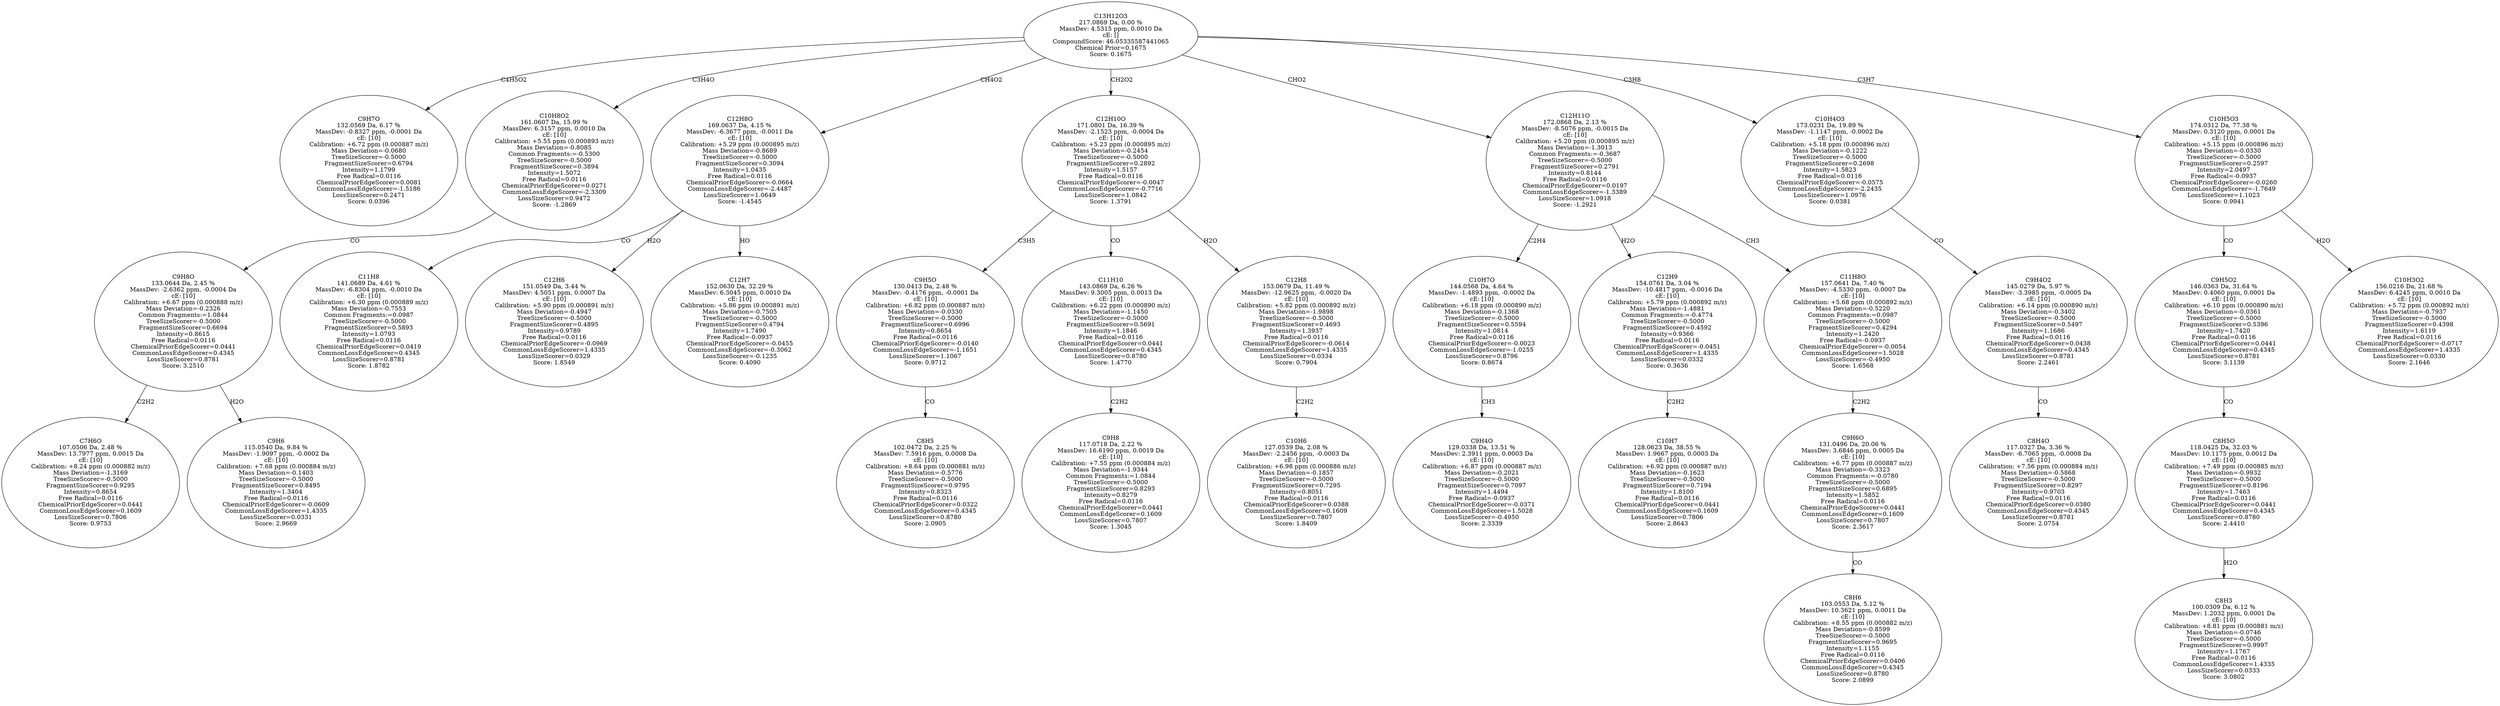 strict digraph {
v1 [label="C9H7O\n132.0569 Da, 6.17 %\nMassDev: -0.8327 ppm, -0.0001 Da\ncE: [10]\nCalibration: +6.72 ppm (0.000887 m/z)\nMass Deviation=-0.0680\nTreeSizeScorer=-0.5000\nFragmentSizeScorer=0.6794\nIntensity=1.1799\nFree Radical=0.0116\nChemicalPriorEdgeScorer=0.0081\nCommonLossEdgeScorer=-1.5186\nLossSizeScorer=0.2471\nScore: 0.0396"];
v2 [label="C7H6O\n107.0506 Da, 2.48 %\nMassDev: 13.7977 ppm, 0.0015 Da\ncE: [10]\nCalibration: +8.24 ppm (0.000882 m/z)\nMass Deviation=-1.3169\nTreeSizeScorer=-0.5000\nFragmentSizeScorer=0.9295\nIntensity=0.8654\nFree Radical=0.0116\nChemicalPriorEdgeScorer=0.0441\nCommonLossEdgeScorer=0.1609\nLossSizeScorer=0.7806\nScore: 0.9753"];
v3 [label="C9H6\n115.0540 Da, 9.84 %\nMassDev: -1.9097 ppm, -0.0002 Da\ncE: [10]\nCalibration: +7.68 ppm (0.000884 m/z)\nMass Deviation=-0.1403\nTreeSizeScorer=-0.5000\nFragmentSizeScorer=0.8495\nIntensity=1.3404\nFree Radical=0.0116\nChemicalPriorEdgeScorer=-0.0609\nCommonLossEdgeScorer=1.4335\nLossSizeScorer=0.0331\nScore: 2.9669"];
v4 [label="C9H8O\n133.0644 Da, 2.45 %\nMassDev: -2.6362 ppm, -0.0004 Da\ncE: [10]\nCalibration: +6.67 ppm (0.000888 m/z)\nMass Deviation=-0.2326\nCommon Fragments:=1.0844\nTreeSizeScorer=-0.5000\nFragmentSizeScorer=0.6694\nIntensity=0.8615\nFree Radical=0.0116\nChemicalPriorEdgeScorer=0.0441\nCommonLossEdgeScorer=0.4345\nLossSizeScorer=0.8781\nScore: 3.2510"];
v5 [label="C10H8O2\n161.0607 Da, 15.99 %\nMassDev: 6.3157 ppm, 0.0010 Da\ncE: [10]\nCalibration: +5.55 ppm (0.000893 m/z)\nMass Deviation=-0.8085\nCommon Fragments:=-0.5300\nTreeSizeScorer=-0.5000\nFragmentSizeScorer=0.3894\nIntensity=1.5072\nFree Radical=0.0116\nChemicalPriorEdgeScorer=0.0271\nCommonLossEdgeScorer=-2.3309\nLossSizeScorer=0.9472\nScore: -1.2869"];
v6 [label="C11H8\n141.0689 Da, 4.61 %\nMassDev: -6.8304 ppm, -0.0010 Da\ncE: [10]\nCalibration: +6.30 ppm (0.000889 m/z)\nMass Deviation=-0.7553\nCommon Fragments:=0.0987\nTreeSizeScorer=-0.5000\nFragmentSizeScorer=0.5893\nIntensity=1.0793\nFree Radical=0.0116\nChemicalPriorEdgeScorer=0.0419\nCommonLossEdgeScorer=0.4345\nLossSizeScorer=0.8781\nScore: 1.8782"];
v7 [label="C12H6\n151.0549 Da, 3.44 %\nMassDev: 4.5051 ppm, 0.0007 Da\ncE: [10]\nCalibration: +5.90 ppm (0.000891 m/z)\nMass Deviation=-0.4947\nTreeSizeScorer=-0.5000\nFragmentSizeScorer=0.4895\nIntensity=0.9789\nFree Radical=0.0116\nChemicalPriorEdgeScorer=-0.0969\nCommonLossEdgeScorer=1.4335\nLossSizeScorer=0.0329\nScore: 1.8549"];
v8 [label="C12H7\n152.0630 Da, 32.29 %\nMassDev: 6.3045 ppm, 0.0010 Da\ncE: [10]\nCalibration: +5.86 ppm (0.000891 m/z)\nMass Deviation=-0.7505\nTreeSizeScorer=-0.5000\nFragmentSizeScorer=0.4794\nIntensity=1.7490\nFree Radical=-0.0937\nChemicalPriorEdgeScorer=-0.0455\nCommonLossEdgeScorer=-0.3062\nLossSizeScorer=-0.1235\nScore: 0.4090"];
v9 [label="C12H8O\n169.0637 Da, 4.15 %\nMassDev: -6.3677 ppm, -0.0011 Da\ncE: [10]\nCalibration: +5.29 ppm (0.000895 m/z)\nMass Deviation=-0.8689\nTreeSizeScorer=-0.5000\nFragmentSizeScorer=0.3094\nIntensity=1.0435\nFree Radical=0.0116\nChemicalPriorEdgeScorer=-0.0664\nCommonLossEdgeScorer=-2.4487\nLossSizeScorer=1.0649\nScore: -1.4545"];
v10 [label="C8H5\n102.0472 Da, 2.25 %\nMassDev: 7.5916 ppm, 0.0008 Da\ncE: [10]\nCalibration: +8.64 ppm (0.000881 m/z)\nMass Deviation=-0.5776\nTreeSizeScorer=-0.5000\nFragmentSizeScorer=0.9795\nIntensity=0.8323\nFree Radical=0.0116\nChemicalPriorEdgeScorer=0.0322\nCommonLossEdgeScorer=0.4345\nLossSizeScorer=0.8780\nScore: 2.0905"];
v11 [label="C9H5O\n130.0413 Da, 2.48 %\nMassDev: -0.4176 ppm, -0.0001 Da\ncE: [10]\nCalibration: +6.82 ppm (0.000887 m/z)\nMass Deviation=-0.0330\nTreeSizeScorer=-0.5000\nFragmentSizeScorer=0.6996\nIntensity=0.8654\nFree Radical=0.0116\nChemicalPriorEdgeScorer=-0.0140\nCommonLossEdgeScorer=-1.1651\nLossSizeScorer=1.1067\nScore: 0.9712"];
v12 [label="C9H8\n117.0718 Da, 2.22 %\nMassDev: 16.6190 ppm, 0.0019 Da\ncE: [10]\nCalibration: +7.55 ppm (0.000884 m/z)\nMass Deviation=-1.9344\nCommon Fragments:=1.0844\nTreeSizeScorer=-0.5000\nFragmentSizeScorer=0.8293\nIntensity=0.8279\nFree Radical=0.0116\nChemicalPriorEdgeScorer=0.0441\nCommonLossEdgeScorer=0.1609\nLossSizeScorer=0.7807\nScore: 1.3045"];
v13 [label="C11H10\n143.0869 Da, 6.26 %\nMassDev: 9.3005 ppm, 0.0013 Da\ncE: [10]\nCalibration: +6.22 ppm (0.000890 m/z)\nMass Deviation=-1.1450\nTreeSizeScorer=-0.5000\nFragmentSizeScorer=0.5691\nIntensity=1.1846\nFree Radical=0.0116\nChemicalPriorEdgeScorer=0.0441\nCommonLossEdgeScorer=0.4345\nLossSizeScorer=0.8780\nScore: 1.4770"];
v14 [label="C10H6\n127.0539 Da, 2.08 %\nMassDev: -2.2456 ppm, -0.0003 Da\ncE: [10]\nCalibration: +6.98 ppm (0.000886 m/z)\nMass Deviation=-0.1857\nTreeSizeScorer=-0.5000\nFragmentSizeScorer=0.7295\nIntensity=0.8051\nFree Radical=0.0116\nChemicalPriorEdgeScorer=0.0388\nCommonLossEdgeScorer=0.1609\nLossSizeScorer=0.7807\nScore: 1.8409"];
v15 [label="C12H8\n153.0679 Da, 11.49 %\nMassDev: -12.9625 ppm, -0.0020 Da\ncE: [10]\nCalibration: +5.82 ppm (0.000892 m/z)\nMass Deviation=-1.9898\nTreeSizeScorer=-0.5000\nFragmentSizeScorer=0.4693\nIntensity=1.3937\nFree Radical=0.0116\nChemicalPriorEdgeScorer=-0.0614\nCommonLossEdgeScorer=1.4335\nLossSizeScorer=0.0334\nScore: 0.7904"];
v16 [label="C12H10O\n171.0801 Da, 16.39 %\nMassDev: -2.1523 ppm, -0.0004 Da\ncE: [10]\nCalibration: +5.23 ppm (0.000895 m/z)\nMass Deviation=-0.2454\nTreeSizeScorer=-0.5000\nFragmentSizeScorer=0.2892\nIntensity=1.5157\nFree Radical=0.0116\nChemicalPriorEdgeScorer=-0.0047\nCommonLossEdgeScorer=-0.7716\nLossSizeScorer=1.0842\nScore: 1.3791"];
v17 [label="C9H4O\n129.0338 Da, 13.51 %\nMassDev: 2.3911 ppm, 0.0003 Da\ncE: [10]\nCalibration: +6.87 ppm (0.000887 m/z)\nMass Deviation=-0.2021\nTreeSizeScorer=-0.5000\nFragmentSizeScorer=0.7097\nIntensity=1.4494\nFree Radical=-0.0937\nChemicalPriorEdgeScorer=-0.0371\nCommonLossEdgeScorer=1.5028\nLossSizeScorer=-0.4950\nScore: 2.3339"];
v18 [label="C10H7O\n144.0568 Da, 4.64 %\nMassDev: -1.4893 ppm, -0.0002 Da\ncE: [10]\nCalibration: +6.18 ppm (0.000890 m/z)\nMass Deviation=-0.1368\nTreeSizeScorer=-0.5000\nFragmentSizeScorer=0.5594\nIntensity=1.0814\nFree Radical=0.0116\nChemicalPriorEdgeScorer=-0.0023\nCommonLossEdgeScorer=-1.0255\nLossSizeScorer=0.8796\nScore: 0.8674"];
v19 [label="C10H7\n128.0623 Da, 38.55 %\nMassDev: 1.9667 ppm, 0.0003 Da\ncE: [10]\nCalibration: +6.92 ppm (0.000887 m/z)\nMass Deviation=-0.1623\nTreeSizeScorer=-0.5000\nFragmentSizeScorer=0.7194\nIntensity=1.8100\nFree Radical=0.0116\nChemicalPriorEdgeScorer=0.0441\nCommonLossEdgeScorer=0.1609\nLossSizeScorer=0.7806\nScore: 2.8643"];
v20 [label="C12H9\n154.0761 Da, 3.04 %\nMassDev: -10.4817 ppm, -0.0016 Da\ncE: [10]\nCalibration: +5.79 ppm (0.000892 m/z)\nMass Deviation=-1.4881\nCommon Fragments:=-0.4774\nTreeSizeScorer=-0.5000\nFragmentSizeScorer=0.4592\nIntensity=0.9366\nFree Radical=0.0116\nChemicalPriorEdgeScorer=-0.0451\nCommonLossEdgeScorer=1.4335\nLossSizeScorer=0.0332\nScore: 0.3636"];
v21 [label="C8H6\n103.0553 Da, 5.12 %\nMassDev: 10.3621 ppm, 0.0011 Da\ncE: [10]\nCalibration: +8.55 ppm (0.000882 m/z)\nMass Deviation=-0.8599\nTreeSizeScorer=-0.5000\nFragmentSizeScorer=0.9695\nIntensity=1.1155\nFree Radical=0.0116\nChemicalPriorEdgeScorer=0.0406\nCommonLossEdgeScorer=0.4345\nLossSizeScorer=0.8780\nScore: 2.0899"];
v22 [label="C9H6O\n131.0496 Da, 20.06 %\nMassDev: 3.6846 ppm, 0.0005 Da\ncE: [10]\nCalibration: +6.77 ppm (0.000887 m/z)\nMass Deviation=-0.3323\nCommon Fragments:=-0.0780\nTreeSizeScorer=-0.5000\nFragmentSizeScorer=0.6895\nIntensity=1.5852\nFree Radical=0.0116\nChemicalPriorEdgeScorer=0.0441\nCommonLossEdgeScorer=0.1609\nLossSizeScorer=0.7807\nScore: 2.3617"];
v23 [label="C11H8O\n157.0641 Da, 7.40 %\nMassDev: -4.5330 ppm, -0.0007 Da\ncE: [10]\nCalibration: +5.68 ppm (0.000892 m/z)\nMass Deviation=-0.5220\nCommon Fragments:=0.0987\nTreeSizeScorer=-0.5000\nFragmentSizeScorer=0.4294\nIntensity=1.2420\nFree Radical=-0.0937\nChemicalPriorEdgeScorer=-0.0054\nCommonLossEdgeScorer=1.5028\nLossSizeScorer=-0.4950\nScore: 1.6568"];
v24 [label="C12H11O\n172.0868 Da, 2.13 %\nMassDev: -8.5076 ppm, -0.0015 Da\ncE: [10]\nCalibration: +5.20 ppm (0.000895 m/z)\nMass Deviation=-1.3013\nCommon Fragments:=-0.3687\nTreeSizeScorer=-0.5000\nFragmentSizeScorer=0.2791\nIntensity=0.8144\nFree Radical=0.0116\nChemicalPriorEdgeScorer=0.0197\nCommonLossEdgeScorer=-1.3389\nLossSizeScorer=1.0918\nScore: -1.2921"];
v25 [label="C8H4O\n117.0327 Da, 3.36 %\nMassDev: -6.7065 ppm, -0.0008 Da\ncE: [10]\nCalibration: +7.56 ppm (0.000884 m/z)\nMass Deviation=-0.5868\nTreeSizeScorer=-0.5000\nFragmentSizeScorer=0.8297\nIntensity=0.9703\nFree Radical=0.0116\nChemicalPriorEdgeScorer=0.0380\nCommonLossEdgeScorer=0.4345\nLossSizeScorer=0.8781\nScore: 2.0754"];
v26 [label="C9H4O2\n145.0279 Da, 5.97 %\nMassDev: -3.3985 ppm, -0.0005 Da\ncE: [10]\nCalibration: +6.14 ppm (0.000890 m/z)\nMass Deviation=-0.3402\nTreeSizeScorer=-0.5000\nFragmentSizeScorer=0.5497\nIntensity=1.1686\nFree Radical=0.0116\nChemicalPriorEdgeScorer=0.0438\nCommonLossEdgeScorer=0.4345\nLossSizeScorer=0.8781\nScore: 2.2461"];
v27 [label="C10H4O3\n173.0231 Da, 19.89 %\nMassDev: -1.1147 ppm, -0.0002 Da\ncE: [10]\nCalibration: +5.18 ppm (0.000896 m/z)\nMass Deviation=-0.1222\nTreeSizeScorer=-0.5000\nFragmentSizeScorer=0.2698\nIntensity=1.5823\nFree Radical=0.0116\nChemicalPriorEdgeScorer=-0.0575\nCommonLossEdgeScorer=-2.2435\nLossSizeScorer=1.0976\nScore: 0.0381"];
v28 [label="C8H3\n100.0309 Da, 6.12 %\nMassDev: 1.2032 ppm, 0.0001 Da\ncE: [10]\nCalibration: +8.81 ppm (0.000881 m/z)\nMass Deviation=-0.0746\nTreeSizeScorer=-0.5000\nFragmentSizeScorer=0.9997\nIntensity=1.1767\nFree Radical=0.0116\nCommonLossEdgeScorer=1.4335\nLossSizeScorer=0.0333\nScore: 3.0802"];
v29 [label="C8H5O\n118.0425 Da, 32.03 %\nMassDev: 10.1175 ppm, 0.0012 Da\ncE: [10]\nCalibration: +7.49 ppm (0.000885 m/z)\nMass Deviation=-0.9932\nTreeSizeScorer=-0.5000\nFragmentSizeScorer=0.8196\nIntensity=1.7463\nFree Radical=0.0116\nChemicalPriorEdgeScorer=0.0441\nCommonLossEdgeScorer=0.4345\nLossSizeScorer=0.8780\nScore: 2.4410"];
v30 [label="C9H5O2\n146.0363 Da, 31.64 %\nMassDev: 0.4060 ppm, 0.0001 Da\ncE: [10]\nCalibration: +6.10 ppm (0.000890 m/z)\nMass Deviation=-0.0361\nTreeSizeScorer=-0.5000\nFragmentSizeScorer=0.5396\nIntensity=1.7420\nFree Radical=0.0116\nChemicalPriorEdgeScorer=0.0441\nCommonLossEdgeScorer=0.4345\nLossSizeScorer=0.8781\nScore: 3.1139"];
v31 [label="C10H3O2\n156.0216 Da, 21.68 %\nMassDev: 6.4245 ppm, 0.0010 Da\ncE: [10]\nCalibration: +5.72 ppm (0.000892 m/z)\nMass Deviation=-0.7937\nTreeSizeScorer=-0.5000\nFragmentSizeScorer=0.4398\nIntensity=1.6119\nFree Radical=0.0116\nChemicalPriorEdgeScorer=-0.0717\nCommonLossEdgeScorer=1.4335\nLossSizeScorer=0.0330\nScore: 2.1646"];
v32 [label="C10H5O3\n174.0312 Da, 77.38 %\nMassDev: 0.3120 ppm, 0.0001 Da\ncE: [10]\nCalibration: +5.15 ppm (0.000896 m/z)\nMass Deviation=-0.0330\nTreeSizeScorer=-0.5000\nFragmentSizeScorer=0.2597\nIntensity=2.0497\nFree Radical=-0.0937\nChemicalPriorEdgeScorer=-0.0260\nCommonLossEdgeScorer=-1.7649\nLossSizeScorer=1.1023\nScore: 0.9941"];
v33 [label="C13H12O3\n217.0869 Da, 0.00 %\nMassDev: 4.5315 ppm, 0.0010 Da\ncE: []\nCompoundScore: 46.05335587441065\nChemical Prior=0.1675\nScore: 0.1675"];
v33 -> v1 [label="C4H5O2"];
v4 -> v2 [label="C2H2"];
v4 -> v3 [label="H2O"];
v5 -> v4 [label="CO"];
v33 -> v5 [label="C3H4O"];
v9 -> v6 [label="CO"];
v9 -> v7 [label="H2O"];
v9 -> v8 [label="HO"];
v33 -> v9 [label="CH4O2"];
v11 -> v10 [label="CO"];
v16 -> v11 [label="C3H5"];
v13 -> v12 [label="C2H2"];
v16 -> v13 [label="CO"];
v15 -> v14 [label="C2H2"];
v16 -> v15 [label="H2O"];
v33 -> v16 [label="CH2O2"];
v18 -> v17 [label="CH3"];
v24 -> v18 [label="C2H4"];
v20 -> v19 [label="C2H2"];
v24 -> v20 [label="H2O"];
v22 -> v21 [label="CO"];
v23 -> v22 [label="C2H2"];
v24 -> v23 [label="CH3"];
v33 -> v24 [label="CHO2"];
v26 -> v25 [label="CO"];
v27 -> v26 [label="CO"];
v33 -> v27 [label="C3H8"];
v29 -> v28 [label="H2O"];
v30 -> v29 [label="CO"];
v32 -> v30 [label="CO"];
v32 -> v31 [label="H2O"];
v33 -> v32 [label="C3H7"];
}